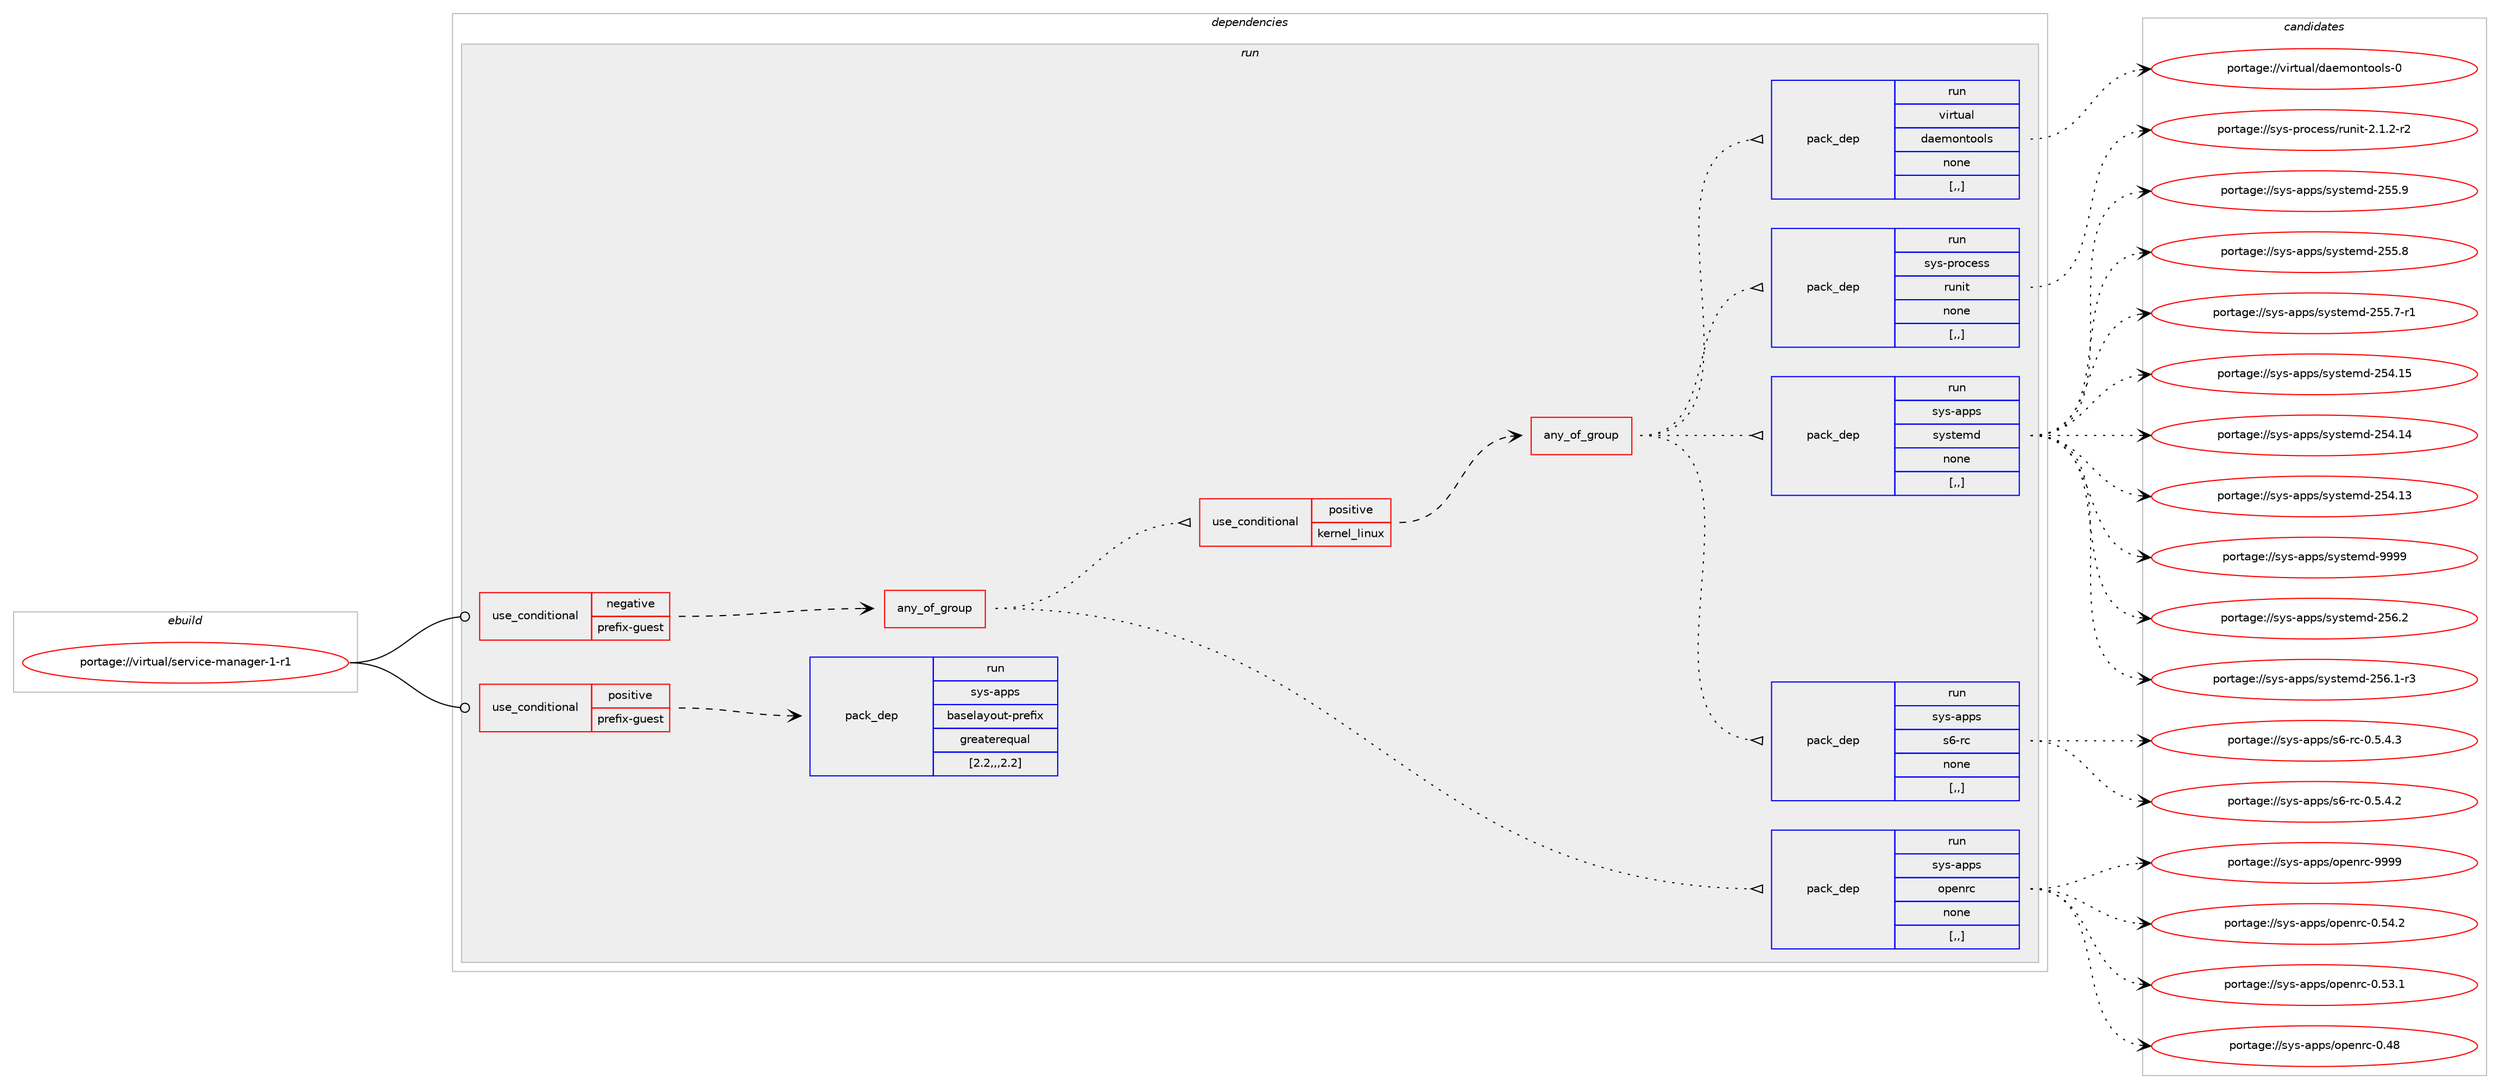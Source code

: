 digraph prolog {

# *************
# Graph options
# *************

newrank=true;
concentrate=true;
compound=true;
graph [rankdir=LR,fontname=Helvetica,fontsize=10,ranksep=1.5];#, ranksep=2.5, nodesep=0.2];
edge  [arrowhead=vee];
node  [fontname=Helvetica,fontsize=10];

# **********
# The ebuild
# **********

subgraph cluster_leftcol {
color=gray;
label=<<i>ebuild</i>>;
id [label="portage://virtual/service-manager-1-r1", color=red, width=4, href="../virtual/service-manager-1-r1.svg"];
}

# ****************
# The dependencies
# ****************

subgraph cluster_midcol {
color=gray;
label=<<i>dependencies</i>>;
subgraph cluster_compile {
fillcolor="#eeeeee";
style=filled;
label=<<i>compile</i>>;
}
subgraph cluster_compileandrun {
fillcolor="#eeeeee";
style=filled;
label=<<i>compile and run</i>>;
}
subgraph cluster_run {
fillcolor="#eeeeee";
style=filled;
label=<<i>run</i>>;
subgraph cond118044 {
dependency443002 [label=<<TABLE BORDER="0" CELLBORDER="1" CELLSPACING="0" CELLPADDING="4"><TR><TD ROWSPAN="3" CELLPADDING="10">use_conditional</TD></TR><TR><TD>negative</TD></TR><TR><TD>prefix-guest</TD></TR></TABLE>>, shape=none, color=red];
subgraph any3001 {
dependency443003 [label=<<TABLE BORDER="0" CELLBORDER="1" CELLSPACING="0" CELLPADDING="4"><TR><TD CELLPADDING="10">any_of_group</TD></TR></TABLE>>, shape=none, color=red];subgraph pack321730 {
dependency443004 [label=<<TABLE BORDER="0" CELLBORDER="1" CELLSPACING="0" CELLPADDING="4" WIDTH="220"><TR><TD ROWSPAN="6" CELLPADDING="30">pack_dep</TD></TR><TR><TD WIDTH="110">run</TD></TR><TR><TD>sys-apps</TD></TR><TR><TD>openrc</TD></TR><TR><TD>none</TD></TR><TR><TD>[,,]</TD></TR></TABLE>>, shape=none, color=blue];
}
dependency443003:e -> dependency443004:w [weight=20,style="dotted",arrowhead="oinv"];
subgraph cond118045 {
dependency443005 [label=<<TABLE BORDER="0" CELLBORDER="1" CELLSPACING="0" CELLPADDING="4"><TR><TD ROWSPAN="3" CELLPADDING="10">use_conditional</TD></TR><TR><TD>positive</TD></TR><TR><TD>kernel_linux</TD></TR></TABLE>>, shape=none, color=red];
subgraph any3002 {
dependency443006 [label=<<TABLE BORDER="0" CELLBORDER="1" CELLSPACING="0" CELLPADDING="4"><TR><TD CELLPADDING="10">any_of_group</TD></TR></TABLE>>, shape=none, color=red];subgraph pack321731 {
dependency443007 [label=<<TABLE BORDER="0" CELLBORDER="1" CELLSPACING="0" CELLPADDING="4" WIDTH="220"><TR><TD ROWSPAN="6" CELLPADDING="30">pack_dep</TD></TR><TR><TD WIDTH="110">run</TD></TR><TR><TD>sys-apps</TD></TR><TR><TD>s6-rc</TD></TR><TR><TD>none</TD></TR><TR><TD>[,,]</TD></TR></TABLE>>, shape=none, color=blue];
}
dependency443006:e -> dependency443007:w [weight=20,style="dotted",arrowhead="oinv"];
subgraph pack321732 {
dependency443008 [label=<<TABLE BORDER="0" CELLBORDER="1" CELLSPACING="0" CELLPADDING="4" WIDTH="220"><TR><TD ROWSPAN="6" CELLPADDING="30">pack_dep</TD></TR><TR><TD WIDTH="110">run</TD></TR><TR><TD>sys-apps</TD></TR><TR><TD>systemd</TD></TR><TR><TD>none</TD></TR><TR><TD>[,,]</TD></TR></TABLE>>, shape=none, color=blue];
}
dependency443006:e -> dependency443008:w [weight=20,style="dotted",arrowhead="oinv"];
subgraph pack321733 {
dependency443009 [label=<<TABLE BORDER="0" CELLBORDER="1" CELLSPACING="0" CELLPADDING="4" WIDTH="220"><TR><TD ROWSPAN="6" CELLPADDING="30">pack_dep</TD></TR><TR><TD WIDTH="110">run</TD></TR><TR><TD>sys-process</TD></TR><TR><TD>runit</TD></TR><TR><TD>none</TD></TR><TR><TD>[,,]</TD></TR></TABLE>>, shape=none, color=blue];
}
dependency443006:e -> dependency443009:w [weight=20,style="dotted",arrowhead="oinv"];
subgraph pack321734 {
dependency443010 [label=<<TABLE BORDER="0" CELLBORDER="1" CELLSPACING="0" CELLPADDING="4" WIDTH="220"><TR><TD ROWSPAN="6" CELLPADDING="30">pack_dep</TD></TR><TR><TD WIDTH="110">run</TD></TR><TR><TD>virtual</TD></TR><TR><TD>daemontools</TD></TR><TR><TD>none</TD></TR><TR><TD>[,,]</TD></TR></TABLE>>, shape=none, color=blue];
}
dependency443006:e -> dependency443010:w [weight=20,style="dotted",arrowhead="oinv"];
}
dependency443005:e -> dependency443006:w [weight=20,style="dashed",arrowhead="vee"];
}
dependency443003:e -> dependency443005:w [weight=20,style="dotted",arrowhead="oinv"];
}
dependency443002:e -> dependency443003:w [weight=20,style="dashed",arrowhead="vee"];
}
id:e -> dependency443002:w [weight=20,style="solid",arrowhead="odot"];
subgraph cond118046 {
dependency443011 [label=<<TABLE BORDER="0" CELLBORDER="1" CELLSPACING="0" CELLPADDING="4"><TR><TD ROWSPAN="3" CELLPADDING="10">use_conditional</TD></TR><TR><TD>positive</TD></TR><TR><TD>prefix-guest</TD></TR></TABLE>>, shape=none, color=red];
subgraph pack321735 {
dependency443012 [label=<<TABLE BORDER="0" CELLBORDER="1" CELLSPACING="0" CELLPADDING="4" WIDTH="220"><TR><TD ROWSPAN="6" CELLPADDING="30">pack_dep</TD></TR><TR><TD WIDTH="110">run</TD></TR><TR><TD>sys-apps</TD></TR><TR><TD>baselayout-prefix</TD></TR><TR><TD>greaterequal</TD></TR><TR><TD>[2.2,,,2.2]</TD></TR></TABLE>>, shape=none, color=blue];
}
dependency443011:e -> dependency443012:w [weight=20,style="dashed",arrowhead="vee"];
}
id:e -> dependency443011:w [weight=20,style="solid",arrowhead="odot"];
}
}

# **************
# The candidates
# **************

subgraph cluster_choices {
rank=same;
color=gray;
label=<<i>candidates</i>>;

subgraph choice321730 {
color=black;
nodesep=1;
choice115121115459711211211547111112101110114994557575757 [label="portage://sys-apps/openrc-9999", color=red, width=4,href="../sys-apps/openrc-9999.svg"];
choice1151211154597112112115471111121011101149945484653524650 [label="portage://sys-apps/openrc-0.54.2", color=red, width=4,href="../sys-apps/openrc-0.54.2.svg"];
choice1151211154597112112115471111121011101149945484653514649 [label="portage://sys-apps/openrc-0.53.1", color=red, width=4,href="../sys-apps/openrc-0.53.1.svg"];
choice115121115459711211211547111112101110114994548465256 [label="portage://sys-apps/openrc-0.48", color=red, width=4,href="../sys-apps/openrc-0.48.svg"];
dependency443004:e -> choice115121115459711211211547111112101110114994557575757:w [style=dotted,weight="100"];
dependency443004:e -> choice1151211154597112112115471111121011101149945484653524650:w [style=dotted,weight="100"];
dependency443004:e -> choice1151211154597112112115471111121011101149945484653514649:w [style=dotted,weight="100"];
dependency443004:e -> choice115121115459711211211547111112101110114994548465256:w [style=dotted,weight="100"];
}
subgraph choice321731 {
color=black;
nodesep=1;
choice1151211154597112112115471155445114994548465346524651 [label="portage://sys-apps/s6-rc-0.5.4.3", color=red, width=4,href="../sys-apps/s6-rc-0.5.4.3.svg"];
choice1151211154597112112115471155445114994548465346524650 [label="portage://sys-apps/s6-rc-0.5.4.2", color=red, width=4,href="../sys-apps/s6-rc-0.5.4.2.svg"];
dependency443007:e -> choice1151211154597112112115471155445114994548465346524651:w [style=dotted,weight="100"];
dependency443007:e -> choice1151211154597112112115471155445114994548465346524650:w [style=dotted,weight="100"];
}
subgraph choice321732 {
color=black;
nodesep=1;
choice1151211154597112112115471151211151161011091004557575757 [label="portage://sys-apps/systemd-9999", color=red, width=4,href="../sys-apps/systemd-9999.svg"];
choice115121115459711211211547115121115116101109100455053544650 [label="portage://sys-apps/systemd-256.2", color=red, width=4,href="../sys-apps/systemd-256.2.svg"];
choice1151211154597112112115471151211151161011091004550535446494511451 [label="portage://sys-apps/systemd-256.1-r3", color=red, width=4,href="../sys-apps/systemd-256.1-r3.svg"];
choice115121115459711211211547115121115116101109100455053534657 [label="portage://sys-apps/systemd-255.9", color=red, width=4,href="../sys-apps/systemd-255.9.svg"];
choice115121115459711211211547115121115116101109100455053534656 [label="portage://sys-apps/systemd-255.8", color=red, width=4,href="../sys-apps/systemd-255.8.svg"];
choice1151211154597112112115471151211151161011091004550535346554511449 [label="portage://sys-apps/systemd-255.7-r1", color=red, width=4,href="../sys-apps/systemd-255.7-r1.svg"];
choice11512111545971121121154711512111511610110910045505352464953 [label="portage://sys-apps/systemd-254.15", color=red, width=4,href="../sys-apps/systemd-254.15.svg"];
choice11512111545971121121154711512111511610110910045505352464952 [label="portage://sys-apps/systemd-254.14", color=red, width=4,href="../sys-apps/systemd-254.14.svg"];
choice11512111545971121121154711512111511610110910045505352464951 [label="portage://sys-apps/systemd-254.13", color=red, width=4,href="../sys-apps/systemd-254.13.svg"];
dependency443008:e -> choice1151211154597112112115471151211151161011091004557575757:w [style=dotted,weight="100"];
dependency443008:e -> choice115121115459711211211547115121115116101109100455053544650:w [style=dotted,weight="100"];
dependency443008:e -> choice1151211154597112112115471151211151161011091004550535446494511451:w [style=dotted,weight="100"];
dependency443008:e -> choice115121115459711211211547115121115116101109100455053534657:w [style=dotted,weight="100"];
dependency443008:e -> choice115121115459711211211547115121115116101109100455053534656:w [style=dotted,weight="100"];
dependency443008:e -> choice1151211154597112112115471151211151161011091004550535346554511449:w [style=dotted,weight="100"];
dependency443008:e -> choice11512111545971121121154711512111511610110910045505352464953:w [style=dotted,weight="100"];
dependency443008:e -> choice11512111545971121121154711512111511610110910045505352464952:w [style=dotted,weight="100"];
dependency443008:e -> choice11512111545971121121154711512111511610110910045505352464951:w [style=dotted,weight="100"];
}
subgraph choice321733 {
color=black;
nodesep=1;
choice1151211154511211411199101115115471141171101051164550464946504511450 [label="portage://sys-process/runit-2.1.2-r2", color=red, width=4,href="../sys-process/runit-2.1.2-r2.svg"];
dependency443009:e -> choice1151211154511211411199101115115471141171101051164550464946504511450:w [style=dotted,weight="100"];
}
subgraph choice321734 {
color=black;
nodesep=1;
choice1181051141161179710847100971011091111101161111111081154548 [label="portage://virtual/daemontools-0", color=red, width=4,href="../virtual/daemontools-0.svg"];
dependency443010:e -> choice1181051141161179710847100971011091111101161111111081154548:w [style=dotted,weight="100"];
}
subgraph choice321735 {
color=black;
nodesep=1;
}
}

}
